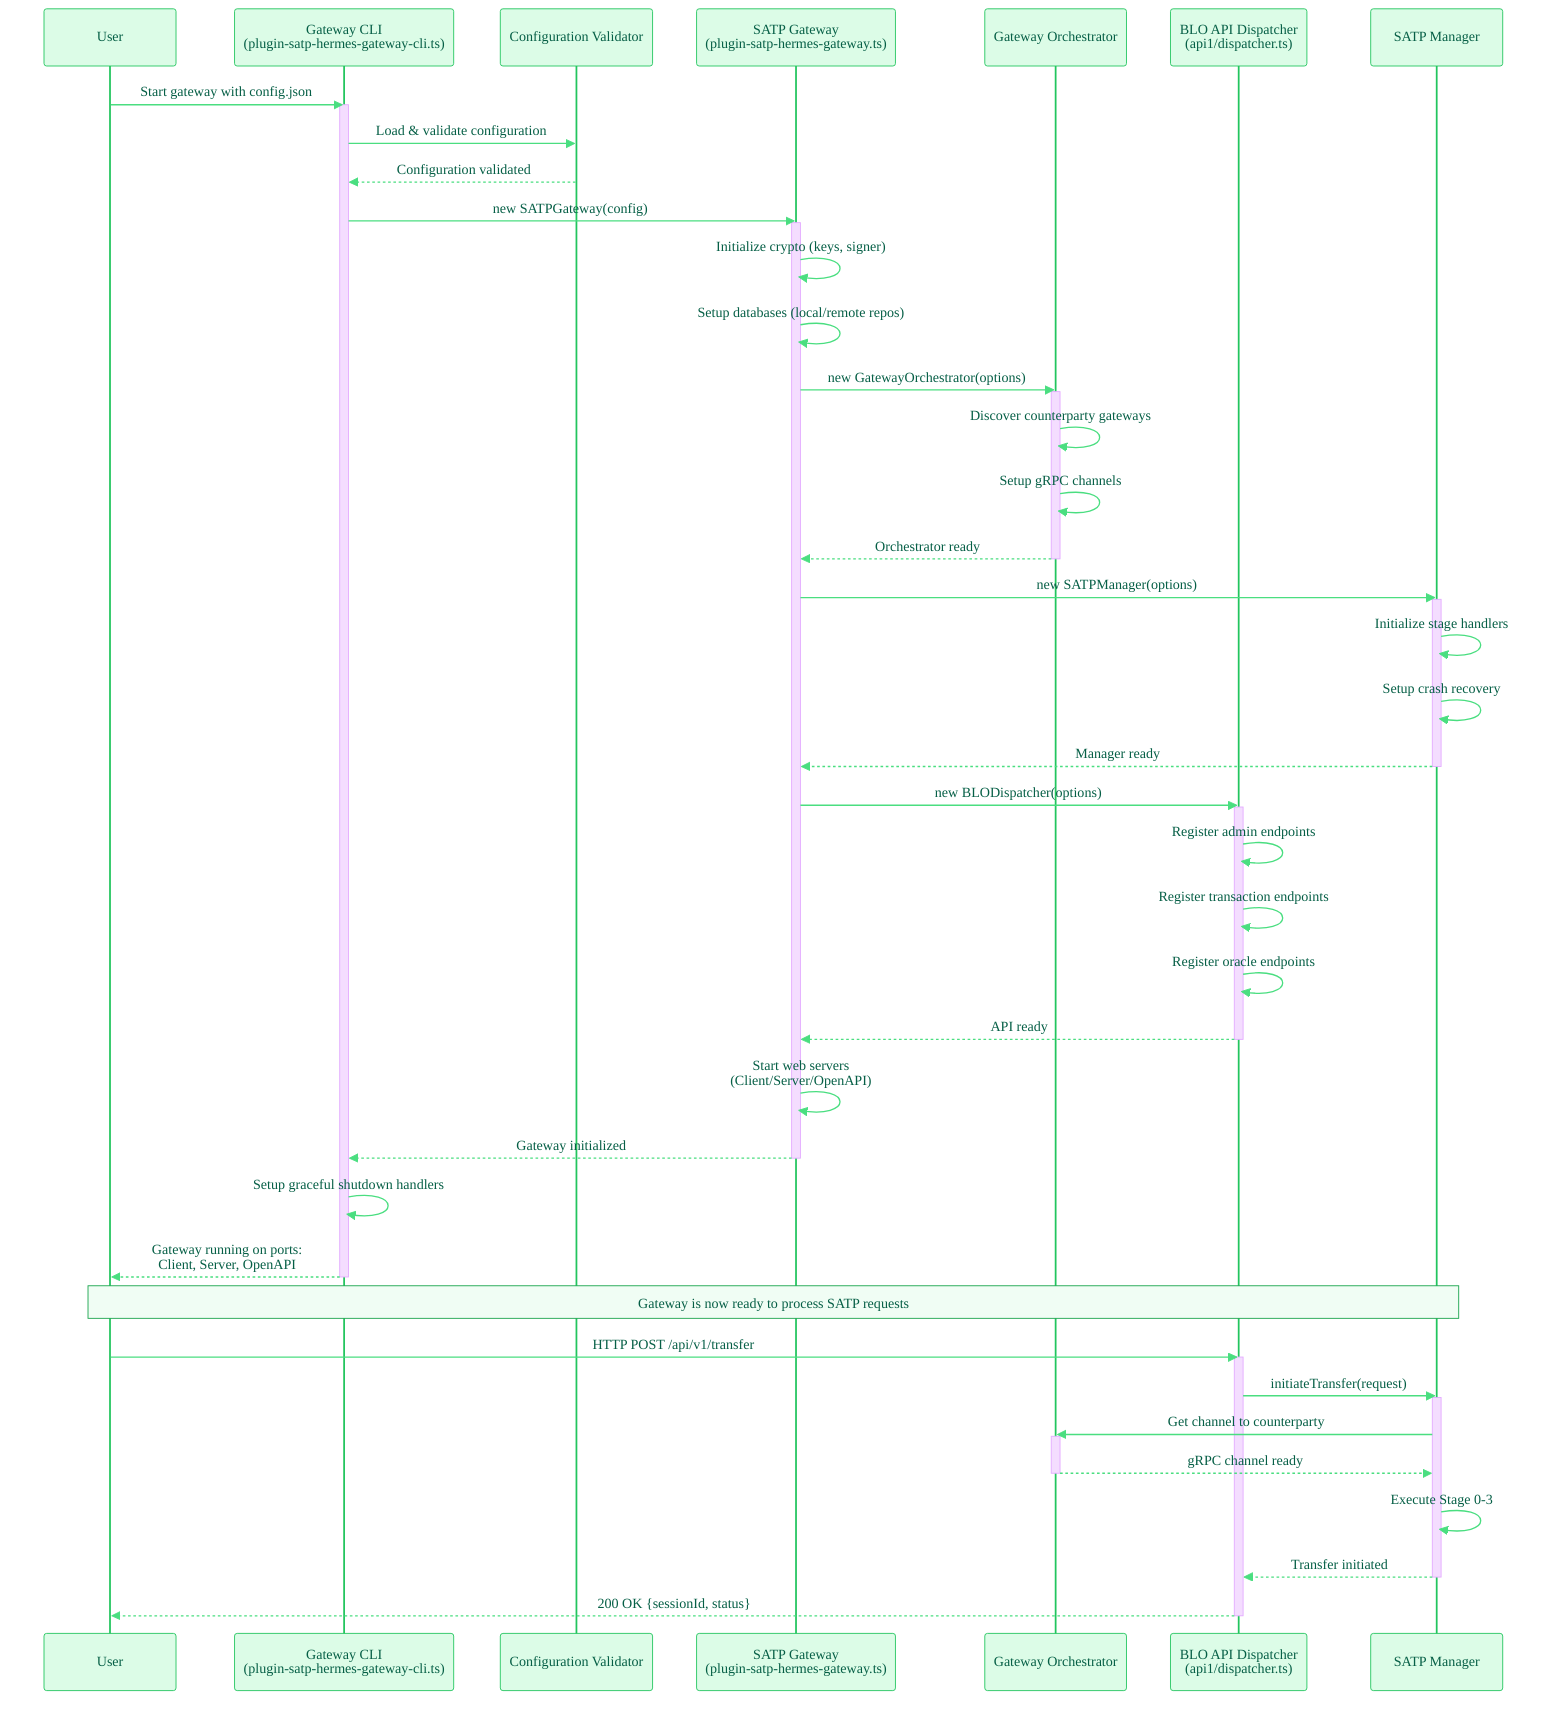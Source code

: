 %%{init: {'theme':'base', 'themeVariables': { 'fontSize':'15px', 'fontFamily':'Segoe UI, system-ui, sans-serif', 'actorBkg':'#dcfce7','actorBorder':'#22c55e','actorTextColor':'#065f46','signalColor':'#4ade80','signalTextColor':'#065f46','labelBoxBkgColor':'#f0fdf4','labelBoxBorderColor':'#22c55e','noteBkgColor':'#f0fdf4','noteTextColor':'#065f46','noteBorderColor':'#16a34a','loopTextColor':'#065f46'}}}%%
sequenceDiagram
    participant User
    participant CLI as Gateway CLI<br/>(plugin-satp-hermes-gateway-cli.ts)
    participant Config as Configuration Validator
    participant Gateway as SATP Gateway<br/>(plugin-satp-hermes-gateway.ts)
    participant Orchestrator as Gateway Orchestrator
    participant API as BLO API Dispatcher<br/>(api1/dispatcher.ts)
    participant Manager as SATP Manager
    
    User->>CLI: Start gateway with config.json
    activate CLI
    CLI->>Config: Load & validate configuration
    Config-->>CLI: Configuration validated
    
    CLI->>Gateway: new SATPGateway(config)
    activate Gateway
    Gateway->>Gateway: Initialize crypto (keys, signer)
    Gateway->>Gateway: Setup databases (local/remote repos)
    
    Gateway->>Orchestrator: new GatewayOrchestrator(options)
    activate Orchestrator
    Orchestrator->>Orchestrator: Discover counterparty gateways
    Orchestrator->>Orchestrator: Setup gRPC channels
    Orchestrator-->>Gateway: Orchestrator ready
    deactivate Orchestrator
    
    Gateway->>Manager: new SATPManager(options)
    activate Manager
    Manager->>Manager: Initialize stage handlers
    Manager->>Manager: Setup crash recovery
    Manager-->>Gateway: Manager ready
    deactivate Manager
    
    Gateway->>API: new BLODispatcher(options)
    activate API
    API->>API: Register admin endpoints
    API->>API: Register transaction endpoints
    API->>API: Register oracle endpoints
    API-->>Gateway: API ready
    deactivate API
    
    Gateway->>Gateway: Start web servers<br/>(Client/Server/OpenAPI)
    Gateway-->>CLI: Gateway initialized
    deactivate Gateway
    
    CLI->>CLI: Setup graceful shutdown handlers
    CLI-->>User: Gateway running on ports:<br/>Client, Server, OpenAPI
    deactivate CLI
    
    Note over User,Manager: Gateway is now ready to process SATP requests

    User->>API: HTTP POST /api/v1/transfer
    activate API
    API->>Manager: initiateTransfer(request)
    activate Manager
    Manager->>Orchestrator: Get channel to counterparty
    activate Orchestrator
    Orchestrator-->>Manager: gRPC channel ready
    deactivate Orchestrator
    Manager->>Manager: Execute Stage 0-3
    Manager-->>API: Transfer initiated
    deactivate Manager
    API-->>User: 200 OK {sessionId, status}
    deactivate API